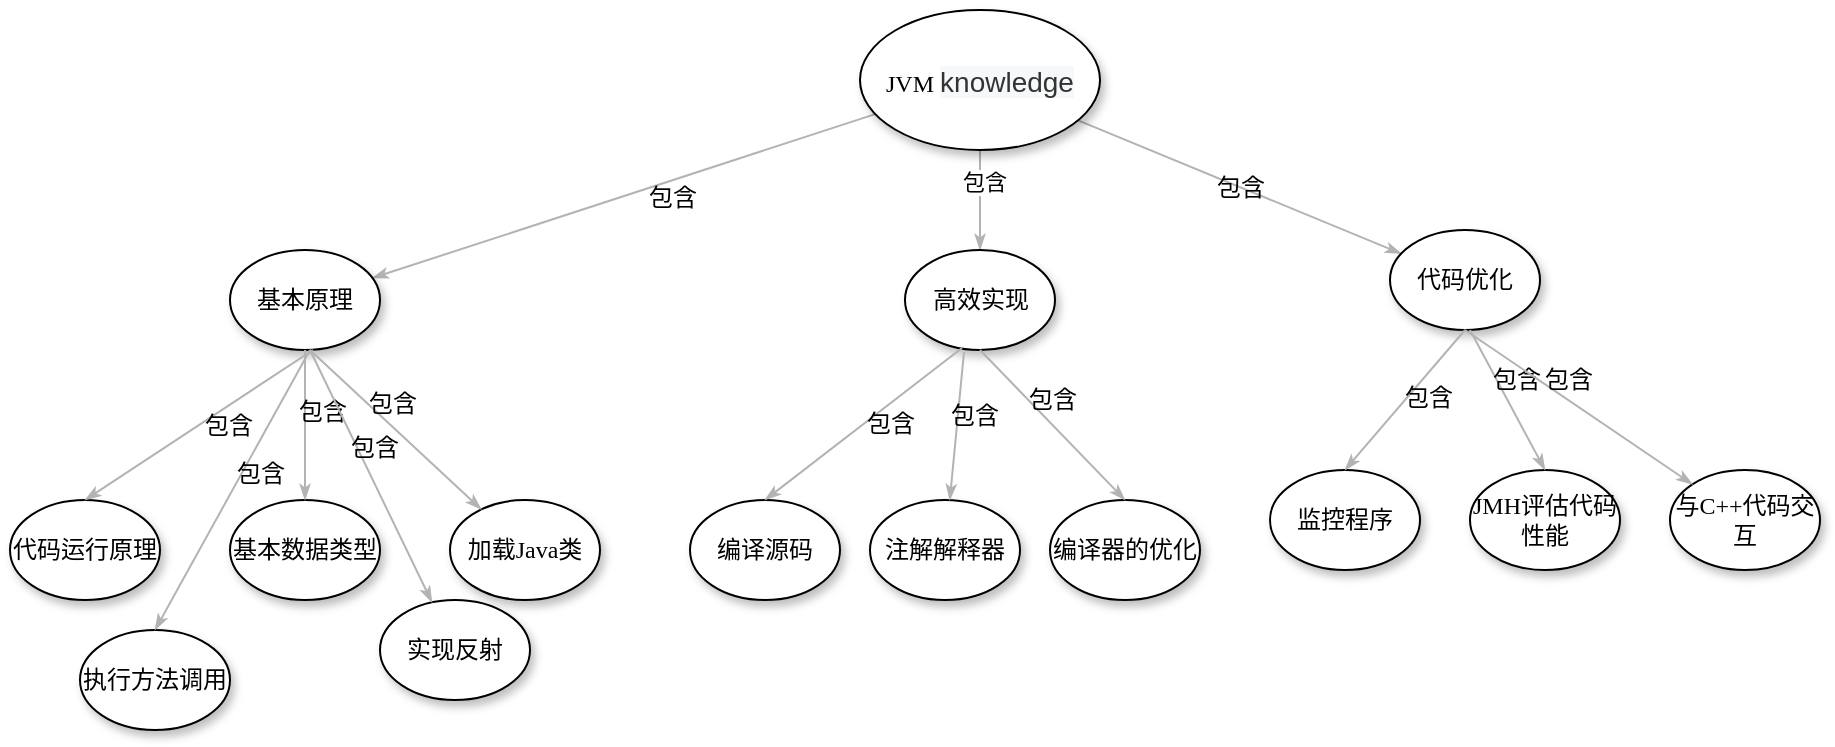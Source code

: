 <mxfile version="13.4.8" type="github">
  <diagram name="Page-1" id="42789a77-a242-8287-6e28-9cd8cfd52e62">
    <mxGraphModel dx="1422" dy="794" grid="1" gridSize="10" guides="1" tooltips="1" connect="1" arrows="1" fold="1" page="1" pageScale="1" pageWidth="1100" pageHeight="850" background="#ffffff" math="0" shadow="0">
      <root>
        <mxCell id="0" />
        <mxCell id="1" parent="0" />
        <mxCell id="1ea317790d2ca983-12" style="edgeStyle=none;rounded=1;html=1;labelBackgroundColor=none;startArrow=none;startFill=0;startSize=5;endArrow=classicThin;endFill=1;endSize=5;jettySize=auto;orthogonalLoop=1;strokeColor=#B3B3B3;strokeWidth=1;fontFamily=Verdana;fontSize=12" parent="1" source="1ea317790d2ca983-1" target="1ea317790d2ca983-2" edge="1">
          <mxGeometry relative="1" as="geometry" />
        </mxCell>
        <mxCell id="R_vYnomnBMFbHn4On2Nr-1" value="包含" style="edgeLabel;html=1;align=center;verticalAlign=middle;resizable=0;points=[];" parent="1ea317790d2ca983-12" vertex="1" connectable="0">
          <mxGeometry x="-0.375" y="2" relative="1" as="geometry">
            <mxPoint as="offset" />
          </mxGeometry>
        </mxCell>
        <mxCell id="1ea317790d2ca983-13" value="包含" style="edgeStyle=none;rounded=1;html=1;labelBackgroundColor=none;startArrow=none;startFill=0;startSize=5;endArrow=classicThin;endFill=1;endSize=5;jettySize=auto;orthogonalLoop=1;strokeColor=#B3B3B3;strokeWidth=1;fontFamily=Verdana;fontSize=12" parent="1" source="1ea317790d2ca983-1" target="1ea317790d2ca983-9" edge="1">
          <mxGeometry x="-0.173" y="8" relative="1" as="geometry">
            <mxPoint as="offset" />
          </mxGeometry>
        </mxCell>
        <mxCell id="1ea317790d2ca983-14" value="包含" style="edgeStyle=none;rounded=1;html=1;labelBackgroundColor=none;startArrow=none;startFill=0;startSize=5;endArrow=classicThin;endFill=1;endSize=5;jettySize=auto;orthogonalLoop=1;strokeColor=#B3B3B3;strokeWidth=1;fontFamily=Verdana;fontSize=12" parent="1" source="1ea317790d2ca983-1" target="1ea317790d2ca983-3" edge="1">
          <mxGeometry relative="1" as="geometry" />
        </mxCell>
        <mxCell id="1ea317790d2ca983-1" value="JVM&amp;nbsp;&lt;span style=&quot;color: rgb(51 , 51 , 51) ; font-family: &amp;#34;arial&amp;#34; , &amp;#34;microsoft yahei&amp;#34; , &amp;#34;\\5fae软雅黑&amp;#34; , &amp;#34;\\5b8b体&amp;#34; , &amp;#34;malgun gothic&amp;#34; , &amp;#34;meiryo&amp;#34; , sans-serif ; font-size: 14px ; line-height: 26px ; text-align: justify ; background-color: rgb(247 , 248 , 250)&quot;&gt;knowledge&lt;/span&gt;" style="ellipse;whiteSpace=wrap;html=1;rounded=0;shadow=1;comic=0;labelBackgroundColor=none;strokeWidth=1;fontFamily=Verdana;fontSize=12;align=center;" parent="1" vertex="1">
          <mxGeometry x="435" y="80" width="120" height="70" as="geometry" />
        </mxCell>
        <mxCell id="1ea317790d2ca983-2" value="&lt;span&gt;高效实现&lt;/span&gt;" style="ellipse;whiteSpace=wrap;html=1;rounded=0;shadow=1;comic=0;labelBackgroundColor=none;strokeWidth=1;fontFamily=Verdana;fontSize=12;align=center;" parent="1" vertex="1">
          <mxGeometry x="457.5" y="200" width="75" height="50" as="geometry" />
        </mxCell>
        <mxCell id="1ea317790d2ca983-3" value="&lt;span&gt;代码优化&lt;/span&gt;" style="ellipse;whiteSpace=wrap;html=1;rounded=0;shadow=1;comic=0;labelBackgroundColor=none;strokeWidth=1;fontFamily=Verdana;fontSize=12;align=center;" parent="1" vertex="1">
          <mxGeometry x="700" y="190" width="75" height="50" as="geometry" />
        </mxCell>
        <mxCell id="1ea317790d2ca983-9" value="基本原理" style="ellipse;whiteSpace=wrap;html=1;rounded=0;shadow=1;comic=0;labelBackgroundColor=none;strokeWidth=1;fontFamily=Verdana;fontSize=12;align=center;" parent="1" vertex="1">
          <mxGeometry x="120" y="200" width="75" height="50" as="geometry" />
        </mxCell>
        <mxCell id="R_vYnomnBMFbHn4On2Nr-2" value="代码运行原理" style="ellipse;whiteSpace=wrap;html=1;rounded=0;shadow=1;comic=0;labelBackgroundColor=none;strokeWidth=1;fontFamily=Verdana;fontSize=12;align=center;" parent="1" vertex="1">
          <mxGeometry x="10" y="325" width="75" height="50" as="geometry" />
        </mxCell>
        <mxCell id="R_vYnomnBMFbHn4On2Nr-3" value="基本数据类型" style="ellipse;whiteSpace=wrap;html=1;rounded=0;shadow=1;comic=0;labelBackgroundColor=none;strokeWidth=1;fontFamily=Verdana;fontSize=12;align=center;" parent="1" vertex="1">
          <mxGeometry x="120" y="325" width="75" height="50" as="geometry" />
        </mxCell>
        <mxCell id="R_vYnomnBMFbHn4On2Nr-4" value="加载Java类" style="ellipse;whiteSpace=wrap;html=1;rounded=0;shadow=1;comic=0;labelBackgroundColor=none;strokeWidth=1;fontFamily=Verdana;fontSize=12;align=center;" parent="1" vertex="1">
          <mxGeometry x="230" y="325" width="75" height="50" as="geometry" />
        </mxCell>
        <mxCell id="R_vYnomnBMFbHn4On2Nr-5" value="执行方法调用" style="ellipse;whiteSpace=wrap;html=1;rounded=0;shadow=1;comic=0;labelBackgroundColor=none;strokeWidth=1;fontFamily=Verdana;fontSize=12;align=center;" parent="1" vertex="1">
          <mxGeometry x="45" y="390" width="75" height="50" as="geometry" />
        </mxCell>
        <mxCell id="R_vYnomnBMFbHn4On2Nr-6" value="实现反射" style="ellipse;whiteSpace=wrap;html=1;rounded=0;shadow=1;comic=0;labelBackgroundColor=none;strokeWidth=1;fontFamily=Verdana;fontSize=12;align=center;" parent="1" vertex="1">
          <mxGeometry x="195" y="375" width="75" height="50" as="geometry" />
        </mxCell>
        <mxCell id="R_vYnomnBMFbHn4On2Nr-7" value="包含" style="edgeStyle=none;rounded=1;html=1;labelBackgroundColor=none;startArrow=none;startFill=0;startSize=5;endArrow=classicThin;endFill=1;endSize=5;jettySize=auto;orthogonalLoop=1;strokeColor=#B3B3B3;strokeWidth=1;fontFamily=Verdana;fontSize=12;entryX=0.5;entryY=0;entryDx=0;entryDy=0;" parent="1" target="R_vYnomnBMFbHn4On2Nr-2" edge="1">
          <mxGeometry x="-0.173" y="8" relative="1" as="geometry">
            <mxPoint x="161.472" y="250.004" as="sourcePoint" />
            <mxPoint x="-90.0" y="331.907" as="targetPoint" />
            <mxPoint as="offset" />
          </mxGeometry>
        </mxCell>
        <mxCell id="R_vYnomnBMFbHn4On2Nr-8" value="包含" style="edgeStyle=none;rounded=1;html=1;labelBackgroundColor=none;startArrow=none;startFill=0;startSize=5;endArrow=classicThin;endFill=1;endSize=5;jettySize=auto;orthogonalLoop=1;strokeColor=#B3B3B3;strokeWidth=1;fontFamily=Verdana;fontSize=12;entryX=0.5;entryY=0;entryDx=0;entryDy=0;exitX=0.5;exitY=1;exitDx=0;exitDy=0;" parent="1" source="1ea317790d2ca983-9" target="R_vYnomnBMFbHn4On2Nr-3" edge="1">
          <mxGeometry x="-0.173" y="8" relative="1" as="geometry">
            <mxPoint x="171.472" y="260.004" as="sourcePoint" />
            <mxPoint x="57.5" y="335" as="targetPoint" />
            <mxPoint as="offset" />
          </mxGeometry>
        </mxCell>
        <mxCell id="R_vYnomnBMFbHn4On2Nr-9" value="包含" style="edgeStyle=none;rounded=1;html=1;labelBackgroundColor=none;startArrow=none;startFill=0;startSize=5;endArrow=classicThin;endFill=1;endSize=5;jettySize=auto;orthogonalLoop=1;strokeColor=#B3B3B3;strokeWidth=1;fontFamily=Verdana;fontSize=12;" parent="1" target="R_vYnomnBMFbHn4On2Nr-4" edge="1">
          <mxGeometry x="-0.173" y="8" relative="1" as="geometry">
            <mxPoint x="160" y="250" as="sourcePoint" />
            <mxPoint x="67.5" y="345" as="targetPoint" />
            <mxPoint as="offset" />
          </mxGeometry>
        </mxCell>
        <mxCell id="R_vYnomnBMFbHn4On2Nr-10" value="包含" style="edgeStyle=none;rounded=1;html=1;labelBackgroundColor=none;startArrow=none;startFill=0;startSize=5;endArrow=classicThin;endFill=1;endSize=5;jettySize=auto;orthogonalLoop=1;strokeColor=#B3B3B3;strokeWidth=1;fontFamily=Verdana;fontSize=12;entryX=0.5;entryY=0;entryDx=0;entryDy=0;" parent="1" target="R_vYnomnBMFbHn4On2Nr-5" edge="1">
          <mxGeometry x="-0.173" y="8" relative="1" as="geometry">
            <mxPoint x="160" y="250" as="sourcePoint" />
            <mxPoint x="77.5" y="355" as="targetPoint" />
            <mxPoint as="offset" />
          </mxGeometry>
        </mxCell>
        <mxCell id="R_vYnomnBMFbHn4On2Nr-11" value="包含" style="edgeStyle=none;rounded=1;html=1;labelBackgroundColor=none;startArrow=none;startFill=0;startSize=5;endArrow=classicThin;endFill=1;endSize=5;jettySize=auto;orthogonalLoop=1;strokeColor=#B3B3B3;strokeWidth=1;fontFamily=Verdana;fontSize=12;" parent="1" target="R_vYnomnBMFbHn4On2Nr-6" edge="1">
          <mxGeometry x="-0.173" y="8" relative="1" as="geometry">
            <mxPoint x="160" y="250" as="sourcePoint" />
            <mxPoint x="87.5" y="365" as="targetPoint" />
            <mxPoint as="offset" />
          </mxGeometry>
        </mxCell>
        <mxCell id="R_vYnomnBMFbHn4On2Nr-12" value="编译源码" style="ellipse;whiteSpace=wrap;html=1;rounded=0;shadow=1;comic=0;labelBackgroundColor=none;strokeWidth=1;fontFamily=Verdana;fontSize=12;align=center;" parent="1" vertex="1">
          <mxGeometry x="350" y="325" width="75" height="50" as="geometry" />
        </mxCell>
        <mxCell id="R_vYnomnBMFbHn4On2Nr-13" value="注解解释器" style="ellipse;whiteSpace=wrap;html=1;rounded=0;shadow=1;comic=0;labelBackgroundColor=none;strokeWidth=1;fontFamily=Verdana;fontSize=12;align=center;" parent="1" vertex="1">
          <mxGeometry x="440" y="325" width="75" height="50" as="geometry" />
        </mxCell>
        <mxCell id="R_vYnomnBMFbHn4On2Nr-14" value="编译器的优化" style="ellipse;whiteSpace=wrap;html=1;rounded=0;shadow=1;comic=0;labelBackgroundColor=none;strokeWidth=1;fontFamily=Verdana;fontSize=12;align=center;" parent="1" vertex="1">
          <mxGeometry x="530" y="325" width="75" height="50" as="geometry" />
        </mxCell>
        <mxCell id="R_vYnomnBMFbHn4On2Nr-15" value="包含" style="edgeStyle=none;rounded=1;html=1;labelBackgroundColor=none;startArrow=none;startFill=0;startSize=5;endArrow=classicThin;endFill=1;endSize=5;jettySize=auto;orthogonalLoop=1;strokeColor=#B3B3B3;strokeWidth=1;fontFamily=Verdana;fontSize=12;exitX=0.38;exitY=0.98;exitDx=0;exitDy=0;entryX=0.5;entryY=0;entryDx=0;entryDy=0;exitPerimeter=0;" parent="1" source="1ea317790d2ca983-2" target="R_vYnomnBMFbHn4On2Nr-12" edge="1">
          <mxGeometry x="-0.173" y="8" relative="1" as="geometry">
            <mxPoint x="170" y="260" as="sourcePoint" />
            <mxPoint x="255.723" y="339.647" as="targetPoint" />
            <mxPoint as="offset" />
          </mxGeometry>
        </mxCell>
        <mxCell id="R_vYnomnBMFbHn4On2Nr-17" value="包含" style="edgeStyle=none;rounded=1;html=1;labelBackgroundColor=none;startArrow=none;startFill=0;startSize=5;endArrow=classicThin;endFill=1;endSize=5;jettySize=auto;orthogonalLoop=1;strokeColor=#B3B3B3;strokeWidth=1;fontFamily=Verdana;fontSize=12;" parent="1" target="R_vYnomnBMFbHn4On2Nr-13" edge="1">
          <mxGeometry x="-0.173" y="8" relative="1" as="geometry">
            <mxPoint x="487" y="251" as="sourcePoint" />
            <mxPoint x="397.5" y="335" as="targetPoint" />
            <mxPoint as="offset" />
          </mxGeometry>
        </mxCell>
        <mxCell id="R_vYnomnBMFbHn4On2Nr-18" value="包含" style="edgeStyle=none;rounded=1;html=1;labelBackgroundColor=none;startArrow=none;startFill=0;startSize=5;endArrow=classicThin;endFill=1;endSize=5;jettySize=auto;orthogonalLoop=1;strokeColor=#B3B3B3;strokeWidth=1;fontFamily=Verdana;fontSize=12;entryX=0.5;entryY=0;entryDx=0;entryDy=0;exitX=0.5;exitY=1;exitDx=0;exitDy=0;" parent="1" source="1ea317790d2ca983-2" target="R_vYnomnBMFbHn4On2Nr-14" edge="1">
          <mxGeometry x="-0.173" y="8" relative="1" as="geometry">
            <mxPoint x="497" y="261" as="sourcePoint" />
            <mxPoint x="497.5" y="335" as="targetPoint" />
            <mxPoint as="offset" />
          </mxGeometry>
        </mxCell>
        <mxCell id="R_vYnomnBMFbHn4On2Nr-19" value="监控程序" style="ellipse;whiteSpace=wrap;html=1;rounded=0;shadow=1;comic=0;labelBackgroundColor=none;strokeWidth=1;fontFamily=Verdana;fontSize=12;align=center;" parent="1" vertex="1">
          <mxGeometry x="640" y="310" width="75" height="50" as="geometry" />
        </mxCell>
        <mxCell id="R_vYnomnBMFbHn4On2Nr-20" value="JMH评估代码性能" style="ellipse;whiteSpace=wrap;html=1;rounded=0;shadow=1;comic=0;labelBackgroundColor=none;strokeWidth=1;fontFamily=Verdana;fontSize=12;align=center;" parent="1" vertex="1">
          <mxGeometry x="740" y="310" width="75" height="50" as="geometry" />
        </mxCell>
        <mxCell id="R_vYnomnBMFbHn4On2Nr-21" value="与C++代码交互" style="ellipse;whiteSpace=wrap;html=1;rounded=0;shadow=1;comic=0;labelBackgroundColor=none;strokeWidth=1;fontFamily=Verdana;fontSize=12;align=center;" parent="1" vertex="1">
          <mxGeometry x="840" y="310" width="75" height="50" as="geometry" />
        </mxCell>
        <mxCell id="R_vYnomnBMFbHn4On2Nr-24" value="包含" style="edgeStyle=none;rounded=1;html=1;labelBackgroundColor=none;startArrow=none;startFill=0;startSize=5;endArrow=classicThin;endFill=1;endSize=5;jettySize=auto;orthogonalLoop=1;strokeColor=#B3B3B3;strokeWidth=1;fontFamily=Verdana;fontSize=12;entryX=0.5;entryY=0;entryDx=0;entryDy=0;exitX=0.5;exitY=1;exitDx=0;exitDy=0;" parent="1" source="1ea317790d2ca983-3" target="R_vYnomnBMFbHn4On2Nr-19" edge="1">
          <mxGeometry x="-0.173" y="8" relative="1" as="geometry">
            <mxPoint x="505" y="260" as="sourcePoint" />
            <mxPoint x="577.5" y="335" as="targetPoint" />
            <mxPoint as="offset" />
          </mxGeometry>
        </mxCell>
        <mxCell id="R_vYnomnBMFbHn4On2Nr-25" value="包含" style="edgeStyle=none;rounded=1;html=1;labelBackgroundColor=none;startArrow=none;startFill=0;startSize=5;endArrow=classicThin;endFill=1;endSize=5;jettySize=auto;orthogonalLoop=1;strokeColor=#B3B3B3;strokeWidth=1;fontFamily=Verdana;fontSize=12;entryX=0.5;entryY=0;entryDx=0;entryDy=0;" parent="1" target="R_vYnomnBMFbHn4On2Nr-20" edge="1">
          <mxGeometry x="-0.173" y="8" relative="1" as="geometry">
            <mxPoint x="740" y="240" as="sourcePoint" />
            <mxPoint x="687.5" y="320" as="targetPoint" />
            <mxPoint as="offset" />
          </mxGeometry>
        </mxCell>
        <mxCell id="R_vYnomnBMFbHn4On2Nr-26" value="包含" style="edgeStyle=none;rounded=1;html=1;labelBackgroundColor=none;startArrow=none;startFill=0;startSize=5;endArrow=classicThin;endFill=1;endSize=5;jettySize=auto;orthogonalLoop=1;strokeColor=#B3B3B3;strokeWidth=1;fontFamily=Verdana;fontSize=12;exitX=0.5;exitY=1;exitDx=0;exitDy=0;" parent="1" source="1ea317790d2ca983-3" target="R_vYnomnBMFbHn4On2Nr-21" edge="1">
          <mxGeometry x="-0.173" y="8" relative="1" as="geometry">
            <mxPoint x="747.5" y="250" as="sourcePoint" />
            <mxPoint x="687.5" y="320" as="targetPoint" />
            <mxPoint as="offset" />
          </mxGeometry>
        </mxCell>
      </root>
    </mxGraphModel>
  </diagram>
</mxfile>
